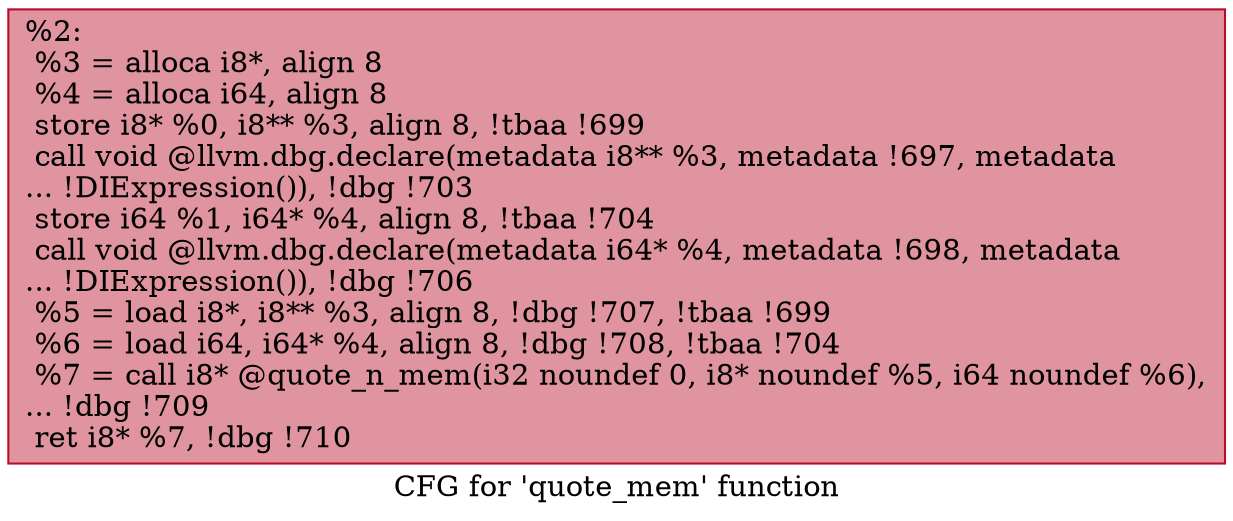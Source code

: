 digraph "CFG for 'quote_mem' function" {
	label="CFG for 'quote_mem' function";

	Node0xad8730 [shape=record,color="#b70d28ff", style=filled, fillcolor="#b70d2870",label="{%2:\l  %3 = alloca i8*, align 8\l  %4 = alloca i64, align 8\l  store i8* %0, i8** %3, align 8, !tbaa !699\l  call void @llvm.dbg.declare(metadata i8** %3, metadata !697, metadata\l... !DIExpression()), !dbg !703\l  store i64 %1, i64* %4, align 8, !tbaa !704\l  call void @llvm.dbg.declare(metadata i64* %4, metadata !698, metadata\l... !DIExpression()), !dbg !706\l  %5 = load i8*, i8** %3, align 8, !dbg !707, !tbaa !699\l  %6 = load i64, i64* %4, align 8, !dbg !708, !tbaa !704\l  %7 = call i8* @quote_n_mem(i32 noundef 0, i8* noundef %5, i64 noundef %6),\l... !dbg !709\l  ret i8* %7, !dbg !710\l}"];
}
